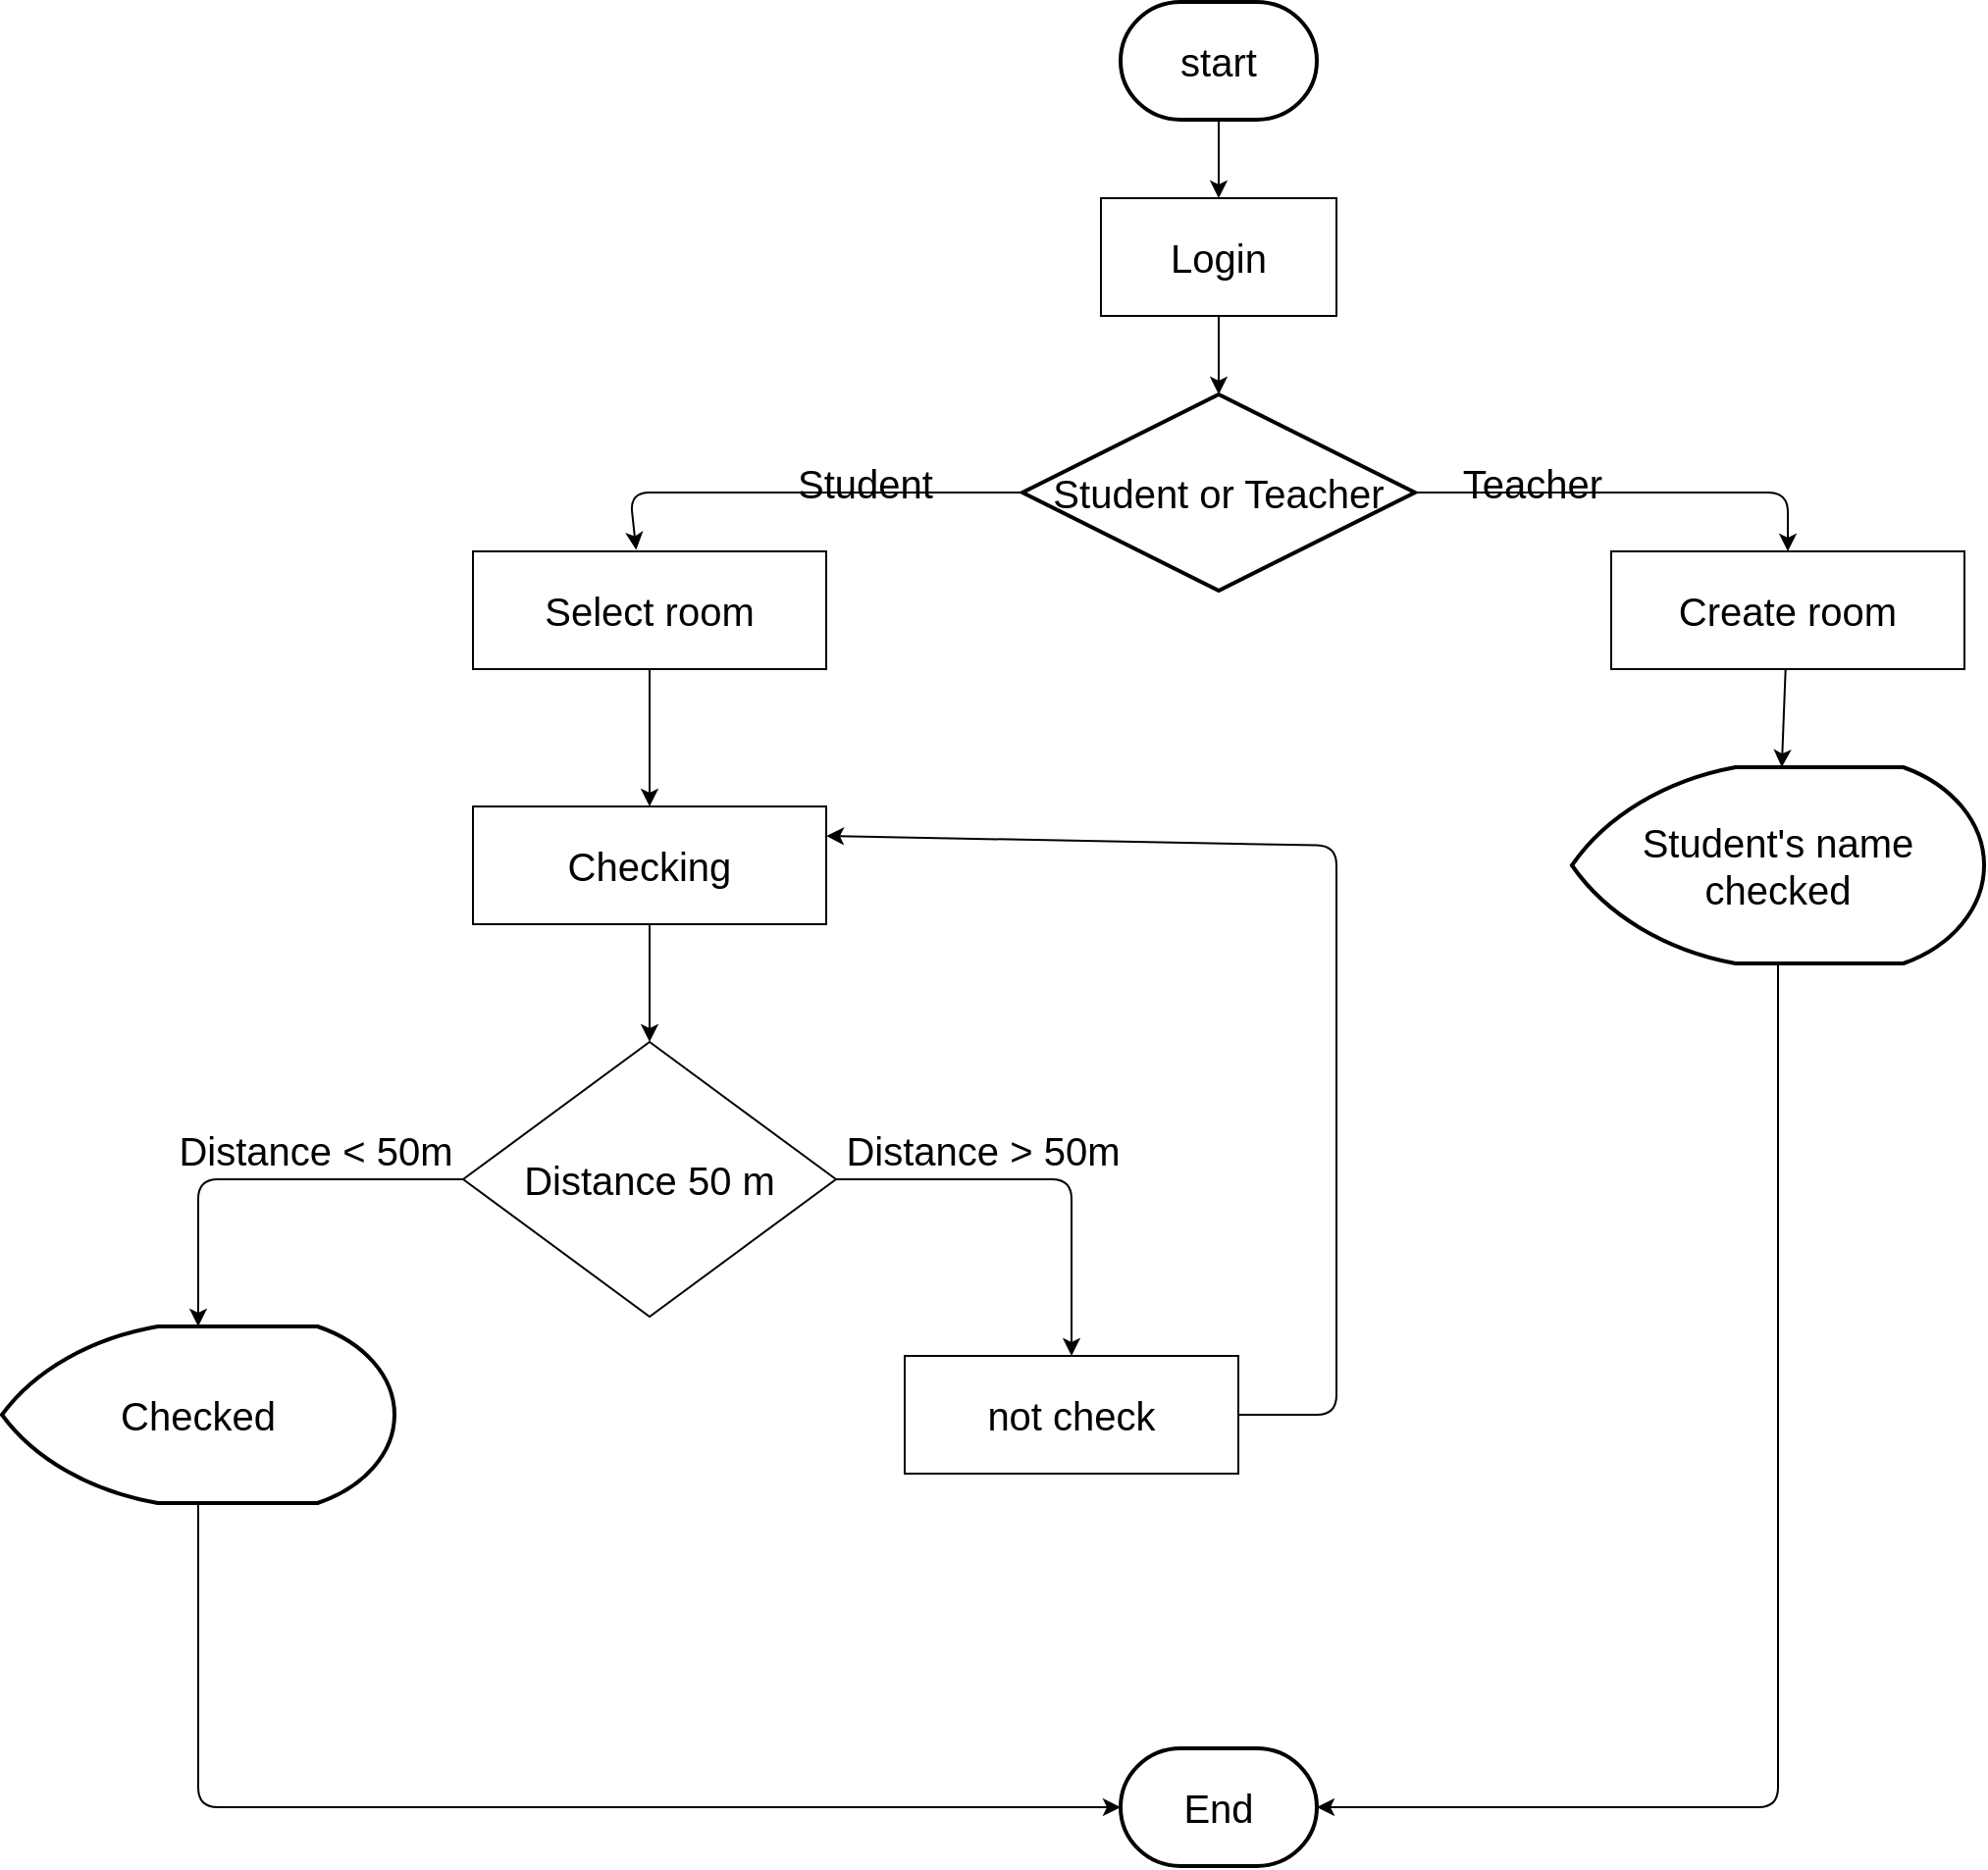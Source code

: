 <mxfile>
    <diagram id="YKHQ0pB_pxWImXlGkiRA" name="flowchart-gpcheck">
        <mxGraphModel dx="1460" dy="1155" grid="1" gridSize="10" guides="1" tooltips="1" connect="1" arrows="1" fold="1" page="1" pageScale="1" pageWidth="1100" pageHeight="850" math="0" shadow="0">
            <root>
                <mxCell id="0"/>
                <mxCell id="1" parent="0"/>
                <mxCell id="16" value="" style="edgeStyle=none;html=1;fontSize=20;" edge="1" parent="1" source="2" target="5">
                    <mxGeometry relative="1" as="geometry"/>
                </mxCell>
                <mxCell id="2" value="&lt;font style=&quot;font-size: 20px&quot;&gt;start&lt;/font&gt;" style="strokeWidth=2;html=1;shape=mxgraph.flowchart.terminator;whiteSpace=wrap;fontSize=20;" vertex="1" parent="1">
                    <mxGeometry x="590" y="10" width="100" height="60" as="geometry"/>
                </mxCell>
                <mxCell id="18" value="" style="edgeStyle=none;html=1;fontSize=20;entryX=0.462;entryY=-0.013;entryDx=0;entryDy=0;entryPerimeter=0;" edge="1" parent="1" source="3" target="6">
                    <mxGeometry relative="1" as="geometry">
                        <Array as="points">
                            <mxPoint x="340" y="260"/>
                        </Array>
                    </mxGeometry>
                </mxCell>
                <mxCell id="23" style="edgeStyle=none;html=1;entryX=0.5;entryY=0;entryDx=0;entryDy=0;fontSize=20;" edge="1" parent="1" source="3" target="14">
                    <mxGeometry relative="1" as="geometry">
                        <Array as="points">
                            <mxPoint x="930" y="260"/>
                        </Array>
                    </mxGeometry>
                </mxCell>
                <mxCell id="3" value="&lt;font style=&quot;font-size: 20px&quot;&gt;Student or Teacher&lt;/font&gt;" style="strokeWidth=2;html=1;shape=mxgraph.flowchart.decision;whiteSpace=wrap;fontSize=20;" vertex="1" parent="1">
                    <mxGeometry x="540" y="210" width="200" height="100" as="geometry"/>
                </mxCell>
                <mxCell id="17" value="" style="edgeStyle=none;html=1;fontSize=20;" edge="1" parent="1" source="5" target="3">
                    <mxGeometry relative="1" as="geometry"/>
                </mxCell>
                <mxCell id="5" value="&lt;font style=&quot;font-size: 20px;&quot;&gt;Login&lt;/font&gt;" style="rounded=0;whiteSpace=wrap;html=1;fontSize=20;" vertex="1" parent="1">
                    <mxGeometry x="580" y="110" width="120" height="60" as="geometry"/>
                </mxCell>
                <mxCell id="19" value="" style="edgeStyle=none;html=1;fontSize=20;" edge="1" parent="1" source="6" target="7">
                    <mxGeometry relative="1" as="geometry"/>
                </mxCell>
                <mxCell id="6" value="Select room" style="rounded=0;whiteSpace=wrap;html=1;fontSize=20;" vertex="1" parent="1">
                    <mxGeometry x="260" y="290" width="180" height="60" as="geometry"/>
                </mxCell>
                <mxCell id="20" value="" style="edgeStyle=none;html=1;fontSize=20;" edge="1" parent="1" source="7" target="9">
                    <mxGeometry relative="1" as="geometry"/>
                </mxCell>
                <mxCell id="7" value="Checking" style="rounded=0;whiteSpace=wrap;html=1;fontSize=20;" vertex="1" parent="1">
                    <mxGeometry x="260" y="420" width="180" height="60" as="geometry"/>
                </mxCell>
                <mxCell id="21" style="edgeStyle=none;html=1;entryX=0.5;entryY=0;entryDx=0;entryDy=0;fontSize=20;" edge="1" parent="1" source="9" target="11">
                    <mxGeometry relative="1" as="geometry">
                        <Array as="points">
                            <mxPoint x="565" y="610"/>
                        </Array>
                    </mxGeometry>
                </mxCell>
                <mxCell id="22" style="edgeStyle=none;html=1;entryX=0.5;entryY=0;entryDx=0;entryDy=0;entryPerimeter=0;fontSize=20;" edge="1" parent="1" source="9">
                    <mxGeometry relative="1" as="geometry">
                        <mxPoint x="120" y="685" as="targetPoint"/>
                        <Array as="points">
                            <mxPoint x="120" y="610"/>
                        </Array>
                    </mxGeometry>
                </mxCell>
                <mxCell id="9" value="Distance 50 m" style="rhombus;whiteSpace=wrap;html=1;fontSize=20;" vertex="1" parent="1">
                    <mxGeometry x="255" y="540" width="190" height="140" as="geometry"/>
                </mxCell>
                <mxCell id="25" style="edgeStyle=none;html=1;entryX=1;entryY=0.25;entryDx=0;entryDy=0;fontSize=20;exitX=1;exitY=0.5;exitDx=0;exitDy=0;" edge="1" parent="1" source="11" target="7">
                    <mxGeometry relative="1" as="geometry">
                        <Array as="points">
                            <mxPoint x="700" y="730"/>
                            <mxPoint x="700" y="440"/>
                        </Array>
                    </mxGeometry>
                </mxCell>
                <mxCell id="11" value="not check" style="rounded=0;whiteSpace=wrap;html=1;fontSize=20;" vertex="1" parent="1">
                    <mxGeometry x="480" y="700" width="170" height="60" as="geometry"/>
                </mxCell>
                <mxCell id="27" style="edgeStyle=none;html=1;entryX=0;entryY=0.5;entryDx=0;entryDy=0;entryPerimeter=0;fontSize=20;" edge="1" parent="1" target="26">
                    <mxGeometry relative="1" as="geometry">
                        <mxPoint x="120" y="775" as="sourcePoint"/>
                        <Array as="points">
                            <mxPoint x="120" y="930"/>
                        </Array>
                    </mxGeometry>
                </mxCell>
                <mxCell id="13" value="Checked" style="strokeWidth=2;html=1;shape=mxgraph.flowchart.display;whiteSpace=wrap;fontSize=20;" vertex="1" parent="1">
                    <mxGeometry x="20" y="685" width="200" height="90" as="geometry"/>
                </mxCell>
                <mxCell id="24" style="edgeStyle=none;html=1;fontSize=20;" edge="1" parent="1" source="14" target="15">
                    <mxGeometry relative="1" as="geometry"/>
                </mxCell>
                <mxCell id="14" value="Create room" style="rounded=0;whiteSpace=wrap;html=1;fontSize=20;" vertex="1" parent="1">
                    <mxGeometry x="840" y="290" width="180" height="60" as="geometry"/>
                </mxCell>
                <mxCell id="28" style="edgeStyle=none;html=1;entryX=1;entryY=0.5;entryDx=0;entryDy=0;entryPerimeter=0;fontSize=20;" edge="1" parent="1" source="15" target="26">
                    <mxGeometry relative="1" as="geometry">
                        <Array as="points">
                            <mxPoint x="925" y="930"/>
                        </Array>
                    </mxGeometry>
                </mxCell>
                <mxCell id="15" value="Student's name checked" style="strokeWidth=2;html=1;shape=mxgraph.flowchart.display;whiteSpace=wrap;fontSize=20;" vertex="1" parent="1">
                    <mxGeometry x="820" y="400" width="210" height="100" as="geometry"/>
                </mxCell>
                <mxCell id="26" value="End" style="strokeWidth=2;html=1;shape=mxgraph.flowchart.terminator;whiteSpace=wrap;fontSize=20;" vertex="1" parent="1">
                    <mxGeometry x="590" y="900" width="100" height="60" as="geometry"/>
                </mxCell>
                <mxCell id="29" value="Student" style="text;html=1;strokeColor=none;fillColor=none;align=center;verticalAlign=middle;whiteSpace=wrap;rounded=0;fontSize=20;" vertex="1" parent="1">
                    <mxGeometry x="430" y="240" width="60" height="30" as="geometry"/>
                </mxCell>
                <mxCell id="31" value="Teacher" style="text;html=1;strokeColor=none;fillColor=none;align=center;verticalAlign=middle;whiteSpace=wrap;rounded=0;fontSize=20;" vertex="1" parent="1">
                    <mxGeometry x="770" y="240" width="60" height="30" as="geometry"/>
                </mxCell>
                <mxCell id="32" value="Distance &amp;lt; 50m" style="text;html=1;strokeColor=none;fillColor=none;align=center;verticalAlign=middle;whiteSpace=wrap;rounded=0;fontSize=20;" vertex="1" parent="1">
                    <mxGeometry x="90" y="580" width="180" height="30" as="geometry"/>
                </mxCell>
                <mxCell id="35" value="Distance &amp;gt; 50m" style="text;html=1;strokeColor=none;fillColor=none;align=center;verticalAlign=middle;whiteSpace=wrap;rounded=0;fontSize=20;" vertex="1" parent="1">
                    <mxGeometry x="430" y="580" width="180" height="30" as="geometry"/>
                </mxCell>
            </root>
        </mxGraphModel>
    </diagram>
</mxfile>